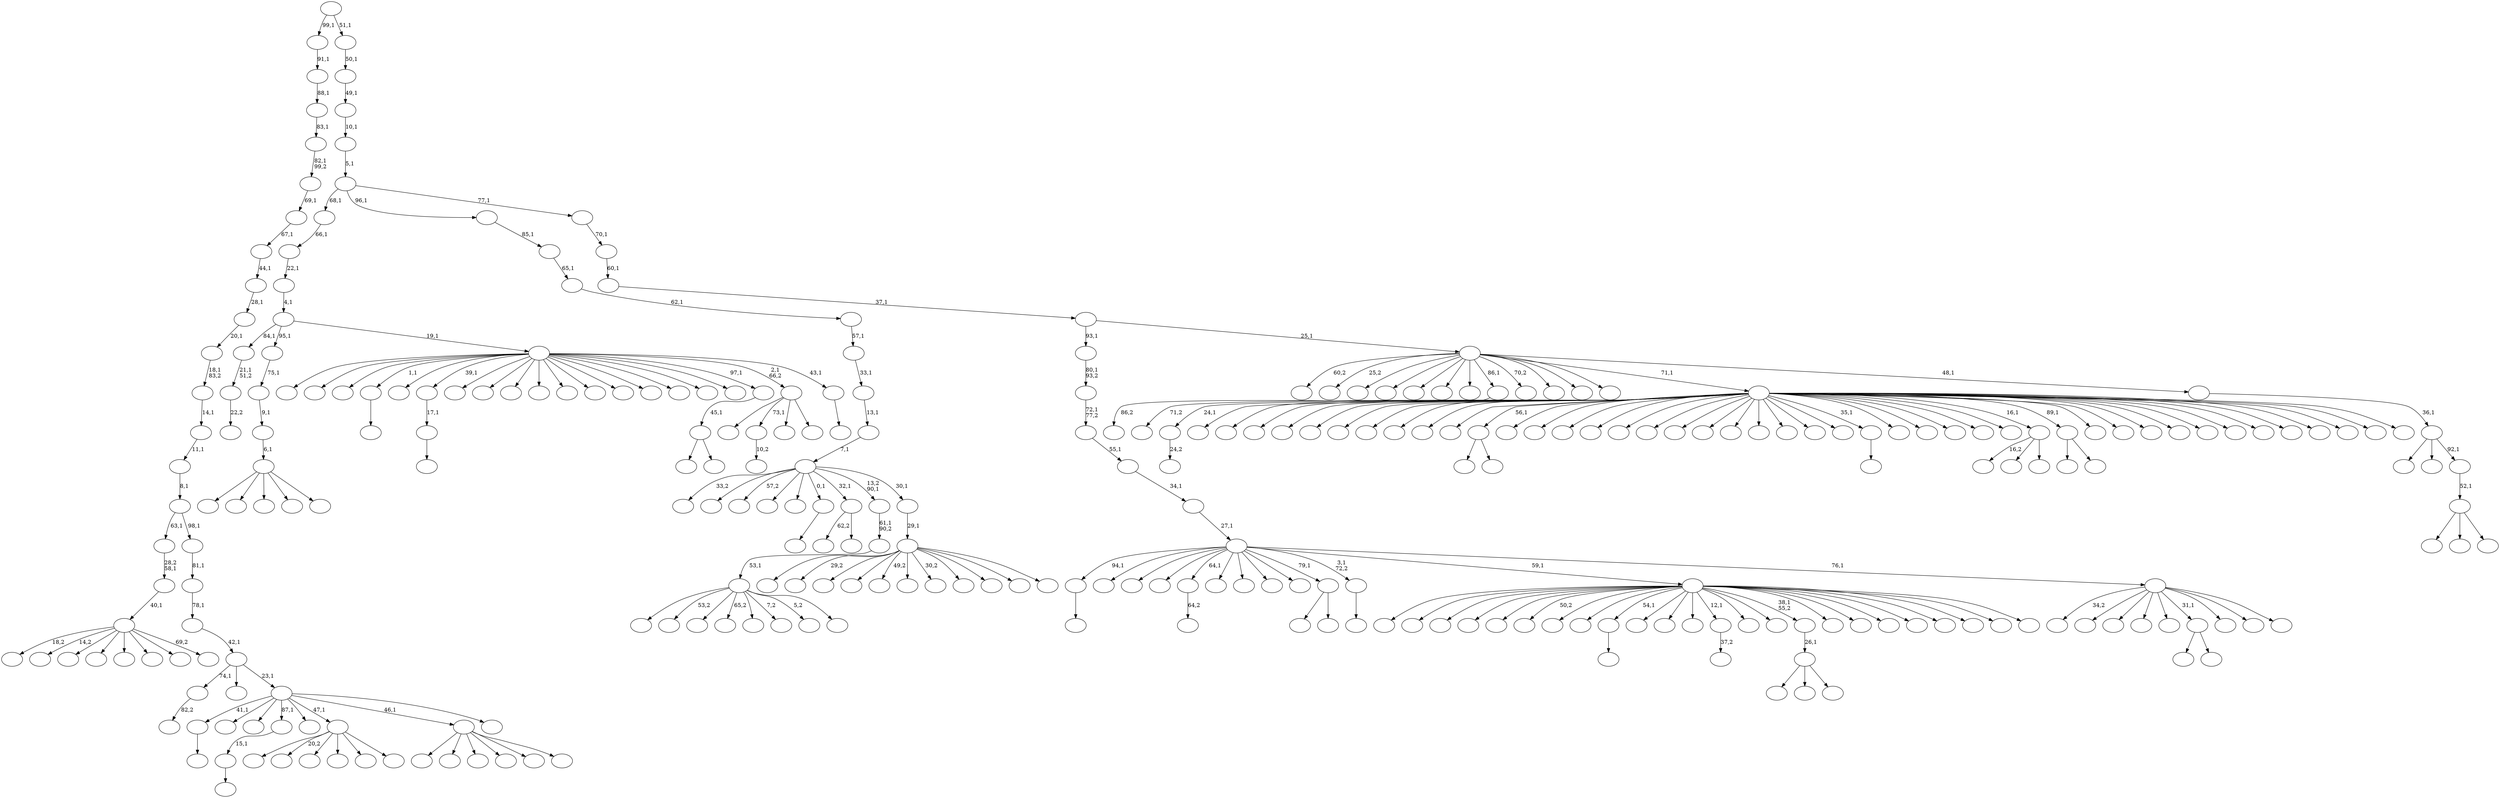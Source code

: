 digraph T {
	300 [label=""]
	299 [label=""]
	298 [label=""]
	297 [label=""]
	296 [label=""]
	295 [label=""]
	294 [label=""]
	293 [label=""]
	292 [label=""]
	291 [label=""]
	290 [label=""]
	289 [label=""]
	288 [label=""]
	287 [label=""]
	286 [label=""]
	285 [label=""]
	284 [label=""]
	283 [label=""]
	282 [label=""]
	281 [label=""]
	280 [label=""]
	279 [label=""]
	278 [label=""]
	277 [label=""]
	276 [label=""]
	275 [label=""]
	274 [label=""]
	273 [label=""]
	272 [label=""]
	271 [label=""]
	270 [label=""]
	269 [label=""]
	268 [label=""]
	267 [label=""]
	266 [label=""]
	265 [label=""]
	264 [label=""]
	263 [label=""]
	262 [label=""]
	261 [label=""]
	260 [label=""]
	259 [label=""]
	258 [label=""]
	257 [label=""]
	256 [label=""]
	255 [label=""]
	254 [label=""]
	253 [label=""]
	252 [label=""]
	251 [label=""]
	250 [label=""]
	249 [label=""]
	248 [label=""]
	247 [label=""]
	246 [label=""]
	245 [label=""]
	244 [label=""]
	243 [label=""]
	242 [label=""]
	241 [label=""]
	240 [label=""]
	239 [label=""]
	238 [label=""]
	237 [label=""]
	236 [label=""]
	235 [label=""]
	234 [label=""]
	233 [label=""]
	232 [label=""]
	231 [label=""]
	230 [label=""]
	229 [label=""]
	228 [label=""]
	227 [label=""]
	226 [label=""]
	225 [label=""]
	224 [label=""]
	223 [label=""]
	222 [label=""]
	221 [label=""]
	220 [label=""]
	219 [label=""]
	218 [label=""]
	217 [label=""]
	216 [label=""]
	215 [label=""]
	214 [label=""]
	213 [label=""]
	212 [label=""]
	211 [label=""]
	210 [label=""]
	209 [label=""]
	208 [label=""]
	207 [label=""]
	206 [label=""]
	205 [label=""]
	204 [label=""]
	203 [label=""]
	202 [label=""]
	201 [label=""]
	200 [label=""]
	199 [label=""]
	198 [label=""]
	197 [label=""]
	196 [label=""]
	195 [label=""]
	194 [label=""]
	193 [label=""]
	192 [label=""]
	191 [label=""]
	190 [label=""]
	189 [label=""]
	188 [label=""]
	187 [label=""]
	186 [label=""]
	185 [label=""]
	184 [label=""]
	183 [label=""]
	182 [label=""]
	181 [label=""]
	180 [label=""]
	179 [label=""]
	178 [label=""]
	177 [label=""]
	176 [label=""]
	175 [label=""]
	174 [label=""]
	173 [label=""]
	172 [label=""]
	171 [label=""]
	170 [label=""]
	169 [label=""]
	168 [label=""]
	167 [label=""]
	166 [label=""]
	165 [label=""]
	164 [label=""]
	163 [label=""]
	162 [label=""]
	161 [label=""]
	160 [label=""]
	159 [label=""]
	158 [label=""]
	157 [label=""]
	156 [label=""]
	155 [label=""]
	154 [label=""]
	153 [label=""]
	152 [label=""]
	151 [label=""]
	150 [label=""]
	149 [label=""]
	148 [label=""]
	147 [label=""]
	146 [label=""]
	145 [label=""]
	144 [label=""]
	143 [label=""]
	142 [label=""]
	141 [label=""]
	140 [label=""]
	139 [label=""]
	138 [label=""]
	137 [label=""]
	136 [label=""]
	135 [label=""]
	134 [label=""]
	133 [label=""]
	132 [label=""]
	131 [label=""]
	130 [label=""]
	129 [label=""]
	128 [label=""]
	127 [label=""]
	126 [label=""]
	125 [label=""]
	124 [label=""]
	123 [label=""]
	122 [label=""]
	121 [label=""]
	120 [label=""]
	119 [label=""]
	118 [label=""]
	117 [label=""]
	116 [label=""]
	115 [label=""]
	114 [label=""]
	113 [label=""]
	112 [label=""]
	111 [label=""]
	110 [label=""]
	109 [label=""]
	108 [label=""]
	107 [label=""]
	106 [label=""]
	105 [label=""]
	104 [label=""]
	103 [label=""]
	102 [label=""]
	101 [label=""]
	100 [label=""]
	99 [label=""]
	98 [label=""]
	97 [label=""]
	96 [label=""]
	95 [label=""]
	94 [label=""]
	93 [label=""]
	92 [label=""]
	91 [label=""]
	90 [label=""]
	89 [label=""]
	88 [label=""]
	87 [label=""]
	86 [label=""]
	85 [label=""]
	84 [label=""]
	83 [label=""]
	82 [label=""]
	81 [label=""]
	80 [label=""]
	79 [label=""]
	78 [label=""]
	77 [label=""]
	76 [label=""]
	75 [label=""]
	74 [label=""]
	73 [label=""]
	72 [label=""]
	71 [label=""]
	70 [label=""]
	69 [label=""]
	68 [label=""]
	67 [label=""]
	66 [label=""]
	65 [label=""]
	64 [label=""]
	63 [label=""]
	62 [label=""]
	61 [label=""]
	60 [label=""]
	59 [label=""]
	58 [label=""]
	57 [label=""]
	56 [label=""]
	55 [label=""]
	54 [label=""]
	53 [label=""]
	52 [label=""]
	51 [label=""]
	50 [label=""]
	49 [label=""]
	48 [label=""]
	47 [label=""]
	46 [label=""]
	45 [label=""]
	44 [label=""]
	43 [label=""]
	42 [label=""]
	41 [label=""]
	40 [label=""]
	39 [label=""]
	38 [label=""]
	37 [label=""]
	36 [label=""]
	35 [label=""]
	34 [label=""]
	33 [label=""]
	32 [label=""]
	31 [label=""]
	30 [label=""]
	29 [label=""]
	28 [label=""]
	27 [label=""]
	26 [label=""]
	25 [label=""]
	24 [label=""]
	23 [label=""]
	22 [label=""]
	21 [label=""]
	20 [label=""]
	19 [label=""]
	18 [label=""]
	17 [label=""]
	16 [label=""]
	15 [label=""]
	14 [label=""]
	13 [label=""]
	12 [label=""]
	11 [label=""]
	10 [label=""]
	9 [label=""]
	8 [label=""]
	7 [label=""]
	6 [label=""]
	5 [label=""]
	4 [label=""]
	3 [label=""]
	2 [label=""]
	1 [label=""]
	0 [label=""]
	293 -> 294 [label="24,2"]
	287 -> 288 [label=""]
	261 -> 262 [label="22,2"]
	260 -> 261 [label="21,1\n51,2"]
	257 -> 258 [label=""]
	247 -> 248 [label=""]
	245 -> 246 [label="64,2"]
	238 -> 239 [label=""]
	237 -> 238 [label="17,1"]
	224 -> 292 [label=""]
	224 -> 225 [label=""]
	218 -> 219 [label="10,2"]
	197 -> 198 [label=""]
	187 -> 188 [label=""]
	186 -> 187 [label="15,1"]
	181 -> 182 [label="82,2"]
	169 -> 170 [label="37,2"]
	163 -> 164 [label=""]
	154 -> 155 [label="86,2"]
	149 -> 250 [label=""]
	149 -> 152 [label=""]
	149 -> 150 [label=""]
	148 -> 149 [label="26,1"]
	141 -> 142 [label=""]
	124 -> 159 [label="16,2"]
	124 -> 138 [label=""]
	124 -> 125 [label=""]
	122 -> 203 [label=""]
	122 -> 123 [label=""]
	116 -> 241 [label=""]
	116 -> 117 [label=""]
	110 -> 259 [label=""]
	110 -> 209 [label="20,2"]
	110 -> 178 [label=""]
	110 -> 145 [label=""]
	110 -> 140 [label=""]
	110 -> 111 [label=""]
	105 -> 266 [label=""]
	105 -> 242 [label=""]
	105 -> 189 [label=""]
	105 -> 132 [label=""]
	105 -> 106 [label=""]
	104 -> 105 [label="6,1"]
	103 -> 104 [label="9,1"]
	102 -> 103 [label="75,1"]
	99 -> 256 [label="62,2"]
	99 -> 100 [label=""]
	95 -> 296 [label=""]
	95 -> 254 [label="53,2"]
	95 -> 252 [label=""]
	95 -> 222 [label="65,2"]
	95 -> 192 [label=""]
	95 -> 168 [label="7,2"]
	95 -> 165 [label="5,2"]
	95 -> 96 [label=""]
	94 -> 95 [label="53,1"]
	93 -> 94 [label="61,1\n90,2"]
	91 -> 160 [label=""]
	91 -> 92 [label=""]
	89 -> 291 [label=""]
	89 -> 271 [label=""]
	89 -> 194 [label=""]
	89 -> 139 [label=""]
	89 -> 136 [label=""]
	89 -> 90 [label=""]
	81 -> 283 [label="18,2"]
	81 -> 263 [label="14,2"]
	81 -> 223 [label=""]
	81 -> 208 [label=""]
	81 -> 171 [label=""]
	81 -> 147 [label=""]
	81 -> 128 [label=""]
	81 -> 82 [label="69,2"]
	80 -> 81 [label="40,1"]
	79 -> 80 [label="28,2\n58,1"]
	77 -> 78 [label=""]
	75 -> 253 [label=""]
	75 -> 76 [label=""]
	74 -> 75 [label="45,1"]
	71 -> 299 [label=""]
	71 -> 218 [label="73,1"]
	71 -> 84 [label=""]
	71 -> 72 [label=""]
	67 -> 300 [label=""]
	67 -> 297 [label=""]
	67 -> 284 [label=""]
	67 -> 281 [label=""]
	67 -> 279 [label=""]
	67 -> 276 [label="50,2"]
	67 -> 229 [label=""]
	67 -> 212 [label=""]
	67 -> 197 [label="54,1"]
	67 -> 185 [label=""]
	67 -> 173 [label=""]
	67 -> 172 [label=""]
	67 -> 169 [label="12,1"]
	67 -> 158 [label=""]
	67 -> 156 [label=""]
	67 -> 148 [label="38,1\n55,2"]
	67 -> 146 [label=""]
	67 -> 126 [label=""]
	67 -> 120 [label=""]
	67 -> 115 [label=""]
	67 -> 114 [label=""]
	67 -> 101 [label=""]
	67 -> 86 [label=""]
	67 -> 68 [label=""]
	64 -> 226 [label="34,2"]
	64 -> 200 [label=""]
	64 -> 199 [label=""]
	64 -> 137 [label=""]
	64 -> 134 [label=""]
	64 -> 91 [label="31,1"]
	64 -> 83 [label=""]
	64 -> 73 [label=""]
	64 -> 65 [label=""]
	63 -> 287 [label="94,1"]
	63 -> 286 [label=""]
	63 -> 280 [label=""]
	63 -> 277 [label=""]
	63 -> 245 [label="64,1"]
	63 -> 220 [label=""]
	63 -> 193 [label=""]
	63 -> 162 [label=""]
	63 -> 121 [label=""]
	63 -> 116 [label="79,1"]
	63 -> 77 [label="3,1\n72,2"]
	63 -> 67 [label="59,1"]
	63 -> 64 [label="76,1"]
	62 -> 63 [label="27,1"]
	61 -> 62 [label="34,1"]
	60 -> 61 [label="55,1"]
	59 -> 60 [label="72,1\n77,2"]
	58 -> 59 [label="80,1\n93,2"]
	56 -> 57 [label=""]
	55 -> 298 [label=""]
	55 -> 273 [label=""]
	55 -> 249 [label=""]
	55 -> 247 [label="1,1"]
	55 -> 243 [label=""]
	55 -> 237 [label="39,1"]
	55 -> 236 [label=""]
	55 -> 232 [label=""]
	55 -> 230 [label=""]
	55 -> 221 [label=""]
	55 -> 215 [label=""]
	55 -> 214 [label=""]
	55 -> 190 [label=""]
	55 -> 151 [label=""]
	55 -> 143 [label=""]
	55 -> 135 [label=""]
	55 -> 130 [label=""]
	55 -> 74 [label="97,1"]
	55 -> 71 [label="2,1\n66,2"]
	55 -> 56 [label="43,1"]
	54 -> 260 [label="84,1"]
	54 -> 102 [label="95,1"]
	54 -> 55 [label="19,1"]
	53 -> 54 [label="4,1"]
	52 -> 53 [label="22,1"]
	51 -> 52 [label="66,1"]
	48 -> 285 [label=""]
	48 -> 275 [label="29,2"]
	48 -> 244 [label=""]
	48 -> 240 [label=""]
	48 -> 196 [label="49,2"]
	48 -> 184 [label=""]
	48 -> 177 [label="30,2"]
	48 -> 144 [label=""]
	48 -> 87 [label=""]
	48 -> 50 [label=""]
	48 -> 49 [label=""]
	47 -> 48 [label="29,1"]
	46 -> 267 [label="33,2"]
	46 -> 235 [label=""]
	46 -> 231 [label="57,2"]
	46 -> 227 [label=""]
	46 -> 211 [label=""]
	46 -> 141 [label="0,1"]
	46 -> 99 [label="32,1"]
	46 -> 93 [label="13,2\n90,1"]
	46 -> 47 [label="30,1"]
	45 -> 46 [label="7,1"]
	44 -> 45 [label="13,1"]
	43 -> 44 [label="33,1"]
	42 -> 43 [label="57,1"]
	41 -> 42 [label="62,1"]
	40 -> 41 [label="65,1"]
	39 -> 40 [label="85,1"]
	36 -> 257 [label="41,1"]
	36 -> 206 [label=""]
	36 -> 195 [label=""]
	36 -> 186 [label="87,1"]
	36 -> 180 [label=""]
	36 -> 110 [label="47,1"]
	36 -> 89 [label="46,1"]
	36 -> 37 [label=""]
	35 -> 181 [label="74,1"]
	35 -> 119 [label=""]
	35 -> 36 [label="23,1"]
	34 -> 35 [label="42,1"]
	33 -> 34 [label="78,1"]
	32 -> 33 [label="81,1"]
	31 -> 79 [label="63,1"]
	31 -> 32 [label="98,1"]
	30 -> 31 [label="8,1"]
	29 -> 30 [label="11,1"]
	28 -> 29 [label="14,1"]
	27 -> 28 [label="18,1\n83,2"]
	26 -> 27 [label="20,1"]
	25 -> 26 [label="28,1"]
	24 -> 25 [label="44,1"]
	23 -> 24 [label="67,1"]
	22 -> 23 [label="69,1"]
	21 -> 22 [label="82,1\n99,2"]
	20 -> 21 [label="83,1"]
	19 -> 20 [label="88,1"]
	18 -> 19 [label="91,1"]
	16 -> 295 [label="71,2"]
	16 -> 293 [label="24,1"]
	16 -> 289 [label=""]
	16 -> 282 [label=""]
	16 -> 278 [label=""]
	16 -> 268 [label=""]
	16 -> 265 [label=""]
	16 -> 264 [label=""]
	16 -> 255 [label=""]
	16 -> 234 [label=""]
	16 -> 233 [label=""]
	16 -> 228 [label=""]
	16 -> 224 [label="56,1"]
	16 -> 217 [label=""]
	16 -> 216 [label=""]
	16 -> 213 [label=""]
	16 -> 210 [label=""]
	16 -> 207 [label=""]
	16 -> 205 [label=""]
	16 -> 204 [label=""]
	16 -> 202 [label=""]
	16 -> 191 [label=""]
	16 -> 179 [label=""]
	16 -> 176 [label=""]
	16 -> 167 [label=""]
	16 -> 166 [label=""]
	16 -> 163 [label="35,1"]
	16 -> 161 [label=""]
	16 -> 157 [label=""]
	16 -> 133 [label=""]
	16 -> 131 [label=""]
	16 -> 129 [label=""]
	16 -> 124 [label="16,1"]
	16 -> 122 [label="89,1"]
	16 -> 118 [label=""]
	16 -> 113 [label=""]
	16 -> 112 [label=""]
	16 -> 108 [label=""]
	16 -> 107 [label=""]
	16 -> 98 [label=""]
	16 -> 97 [label=""]
	16 -> 85 [label=""]
	16 -> 70 [label=""]
	16 -> 69 [label=""]
	16 -> 38 [label=""]
	16 -> 17 [label=""]
	14 -> 290 [label=""]
	14 -> 153 [label=""]
	14 -> 15 [label=""]
	13 -> 14 [label="52,1"]
	12 -> 269 [label=""]
	12 -> 175 [label=""]
	12 -> 13 [label="92,1"]
	11 -> 12 [label="36,1"]
	10 -> 274 [label="60,2"]
	10 -> 272 [label="25,2"]
	10 -> 270 [label=""]
	10 -> 251 [label=""]
	10 -> 201 [label=""]
	10 -> 183 [label=""]
	10 -> 174 [label=""]
	10 -> 154 [label="86,1"]
	10 -> 127 [label="70,2"]
	10 -> 109 [label=""]
	10 -> 88 [label=""]
	10 -> 66 [label=""]
	10 -> 16 [label="71,1"]
	10 -> 11 [label="48,1"]
	9 -> 58 [label="93,1"]
	9 -> 10 [label="25,1"]
	8 -> 9 [label="37,1"]
	7 -> 8 [label="60,1"]
	6 -> 7 [label="70,1"]
	5 -> 51 [label="68,1"]
	5 -> 39 [label="96,1"]
	5 -> 6 [label="77,1"]
	4 -> 5 [label="5,1"]
	3 -> 4 [label="10,1"]
	2 -> 3 [label="49,1"]
	1 -> 2 [label="50,1"]
	0 -> 18 [label="99,1"]
	0 -> 1 [label="51,1"]
}
